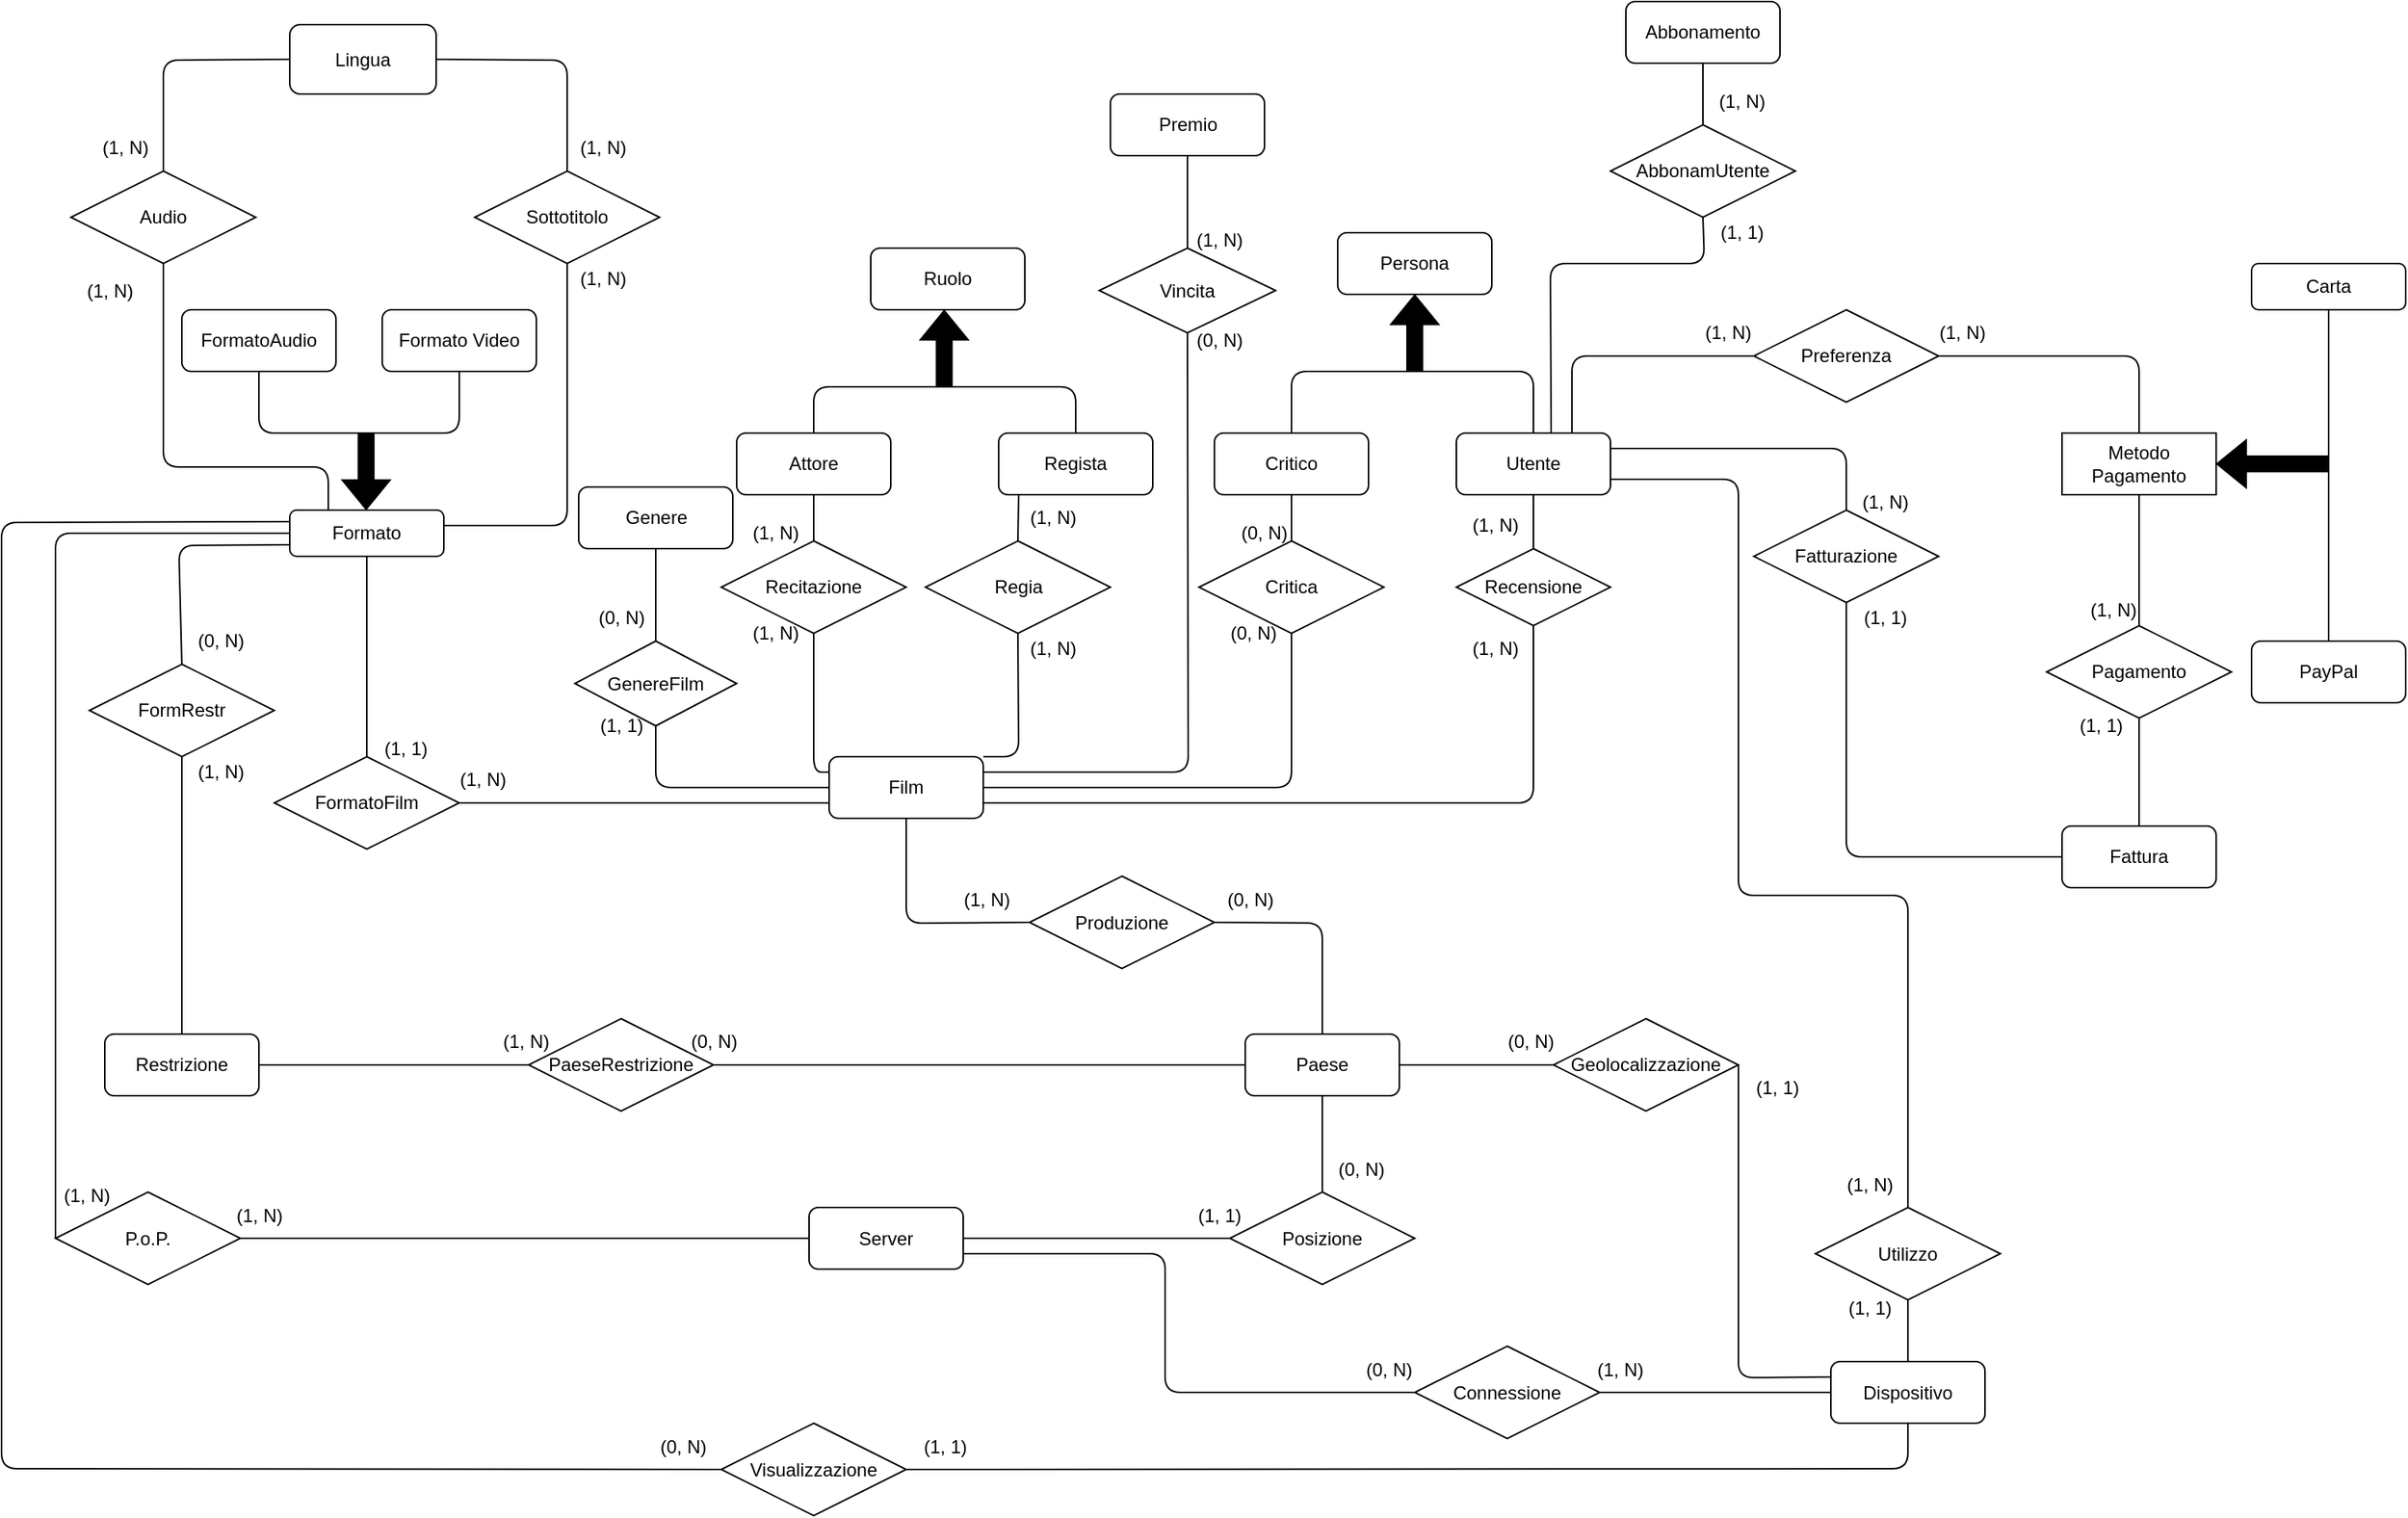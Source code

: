 <mxfile version="22.1.11" type="google">
  <diagram id="R2lEEEUBdFMjLlhIrx00" name="Page-1">
    <mxGraphModel dx="2625" dy="1423" grid="1" gridSize="10" guides="1" tooltips="1" connect="1" arrows="1" fold="1" page="1" pageScale="1" pageWidth="1654" pageHeight="1169" math="0" shadow="0" extFonts="Permanent Marker^https://fonts.googleapis.com/css?family=Permanent+Marker">
      <root>
        <mxCell id="0" />
        <mxCell id="1" parent="0" />
        <mxCell id="l1qlM_hG5PVcN0XE2cs9-1" value="Film" style="whiteSpace=wrap;html=1;align=center;rounded=1;" parent="1" vertex="1">
          <mxGeometry x="567" y="608" width="100" height="40" as="geometry" />
        </mxCell>
        <mxCell id="lc_thMG3hRJmn10JfuWX-1" value="Genere" style="whiteSpace=wrap;html=1;align=center;rounded=1;" parent="1" vertex="1">
          <mxGeometry x="404.5" y="433" width="100" height="40" as="geometry" />
        </mxCell>
        <mxCell id="l1qlM_hG5PVcN0XE2cs9-2" value="Ruolo" style="whiteSpace=wrap;html=1;align=center;rounded=1;" parent="1" vertex="1">
          <mxGeometry x="594" y="278" width="100" height="40" as="geometry" />
        </mxCell>
        <mxCell id="PAqqVsTEMDmfQBmjxhDG-17" style="edgeStyle=orthogonalEdgeStyle;rounded=1;orthogonalLoop=1;jettySize=auto;html=1;exitX=1;exitY=0.75;exitDx=0;exitDy=0;entryX=0.5;entryY=0;entryDx=0;entryDy=0;endArrow=none;endFill=0;" parent="1" source="lc_thMG3hRJmn10JfuWX-2" target="a_6csDNS0PU0sw6D-ZlP-71" edge="1">
          <mxGeometry relative="1" as="geometry">
            <Array as="points">
              <mxPoint x="1157" y="428" />
              <mxPoint x="1157" y="698" />
              <mxPoint x="1267" y="698" />
            </Array>
          </mxGeometry>
        </mxCell>
        <mxCell id="lc_thMG3hRJmn10JfuWX-2" value="Utente" style="whiteSpace=wrap;html=1;align=center;rounded=1;direction=east;" parent="1" vertex="1">
          <mxGeometry x="974" y="398" width="100" height="40" as="geometry" />
        </mxCell>
        <mxCell id="l1qlM_hG5PVcN0XE2cs9-3" value="Paese" style="whiteSpace=wrap;html=1;align=center;rounded=1;" parent="1" vertex="1">
          <mxGeometry x="837" y="788" width="100" height="40" as="geometry" />
        </mxCell>
        <mxCell id="l1qlM_hG5PVcN0XE2cs9-4" value="Lingua" style="whiteSpace=wrap;html=1;align=center;rounded=1;" parent="1" vertex="1">
          <mxGeometry x="217" y="133" width="95" height="45" as="geometry" />
        </mxCell>
        <mxCell id="lc_thMG3hRJmn10JfuWX-3" value="Server" style="whiteSpace=wrap;html=1;align=center;rounded=1;" parent="1" vertex="1">
          <mxGeometry x="554" y="900.5" width="100" height="40" as="geometry" />
        </mxCell>
        <mxCell id="lc_thMG3hRJmn10JfuWX-6" value="Restrizione" style="whiteSpace=wrap;html=1;align=center;rounded=1;" parent="1" vertex="1">
          <mxGeometry x="97" y="788" width="100" height="40" as="geometry" />
        </mxCell>
        <mxCell id="l1qlM_hG5PVcN0XE2cs9-5" value="Dispositivo&lt;br&gt;" style="whiteSpace=wrap;html=1;align=center;rounded=1;" parent="1" vertex="1">
          <mxGeometry x="1217" y="1000.5" width="100" height="40" as="geometry" />
        </mxCell>
        <mxCell id="lc_thMG3hRJmn10JfuWX-5" value="Formato" style="whiteSpace=wrap;html=1;align=center;rounded=1;" parent="1" vertex="1">
          <mxGeometry x="217" y="448" width="100" height="30" as="geometry" />
        </mxCell>
        <mxCell id="lc_thMG3hRJmn10JfuWX-9" value="Metodo Pagamento&lt;br&gt;" style="whiteSpace=wrap;html=1;align=center;direction=east;" parent="1" vertex="1">
          <mxGeometry x="1367" y="398" width="100" height="40" as="geometry" />
        </mxCell>
        <mxCell id="l1qlM_hG5PVcN0XE2cs9-7" value="PayPal" style="whiteSpace=wrap;html=1;align=center;direction=east;rounded=1;" parent="1" vertex="1">
          <mxGeometry x="1490" y="533" width="100" height="40" as="geometry" />
        </mxCell>
        <mxCell id="lc_thMG3hRJmn10JfuWX-10" value="Carta" style="whiteSpace=wrap;html=1;align=center;direction=east;rounded=1;" parent="1" vertex="1">
          <mxGeometry x="1490" y="288" width="100" height="30" as="geometry" />
        </mxCell>
        <mxCell id="l1qlM_hG5PVcN0XE2cs9-8" value="Attore" style="whiteSpace=wrap;html=1;align=center;rounded=1;" parent="1" vertex="1">
          <mxGeometry x="507" y="398" width="100" height="40" as="geometry" />
        </mxCell>
        <mxCell id="l1qlM_hG5PVcN0XE2cs9-9" value="Regista" style="whiteSpace=wrap;html=1;align=center;rounded=1;" parent="1" vertex="1">
          <mxGeometry x="677" y="398" width="100" height="40" as="geometry" />
        </mxCell>
        <mxCell id="l1qlM_hG5PVcN0XE2cs9-10" value="" style="endArrow=none;html=1;rounded=1;entryX=0.5;entryY=0;entryDx=0;entryDy=0;" parent="1" target="l1qlM_hG5PVcN0XE2cs9-9" edge="1">
          <mxGeometry width="50" height="50" relative="1" as="geometry">
            <mxPoint x="557" y="398" as="sourcePoint" />
            <mxPoint x="727" y="398" as="targetPoint" />
            <Array as="points">
              <mxPoint x="557" y="368" />
              <mxPoint x="637" y="368" />
              <mxPoint x="727" y="368" />
            </Array>
          </mxGeometry>
        </mxCell>
        <mxCell id="l1qlM_hG5PVcN0XE2cs9-11" value="" style="shape=flexArrow;endArrow=classic;html=1;rounded=0;fillColor=#000000;" parent="1" edge="1">
          <mxGeometry width="50" height="50" relative="1" as="geometry">
            <mxPoint x="641.69" y="368" as="sourcePoint" />
            <mxPoint x="641.69" y="318" as="targetPoint" />
          </mxGeometry>
        </mxCell>
        <mxCell id="lc_thMG3hRJmn10JfuWX-23" value="" style="shape=flexArrow;endArrow=classic;html=1;rounded=0;fillColor=#000000;entryX=1;entryY=0.5;entryDx=0;entryDy=0;" parent="1" target="lc_thMG3hRJmn10JfuWX-9" edge="1">
          <mxGeometry width="50" height="50" relative="1" as="geometry">
            <mxPoint x="1540" y="418" as="sourcePoint" />
            <mxPoint x="1540" y="373" as="targetPoint" />
            <Array as="points" />
          </mxGeometry>
        </mxCell>
        <mxCell id="lc_thMG3hRJmn10JfuWX-24" value="FormatoAudio" style="whiteSpace=wrap;html=1;align=center;rounded=1;" parent="1" vertex="1">
          <mxGeometry x="147" y="318" width="100" height="40" as="geometry" />
        </mxCell>
        <mxCell id="l1qlM_hG5PVcN0XE2cs9-14" value="Formato Video" style="whiteSpace=wrap;html=1;align=center;rounded=1;" parent="1" vertex="1">
          <mxGeometry x="277" y="318" width="100" height="40" as="geometry" />
        </mxCell>
        <mxCell id="lc_thMG3hRJmn10JfuWX-29" value="" style="shape=flexArrow;endArrow=classic;html=1;rounded=0;fillColor=#000000;" parent="1" edge="1">
          <mxGeometry width="50" height="50" relative="1" as="geometry">
            <mxPoint x="266.58" y="398" as="sourcePoint" />
            <mxPoint x="266.58" y="448" as="targetPoint" />
          </mxGeometry>
        </mxCell>
        <mxCell id="l1qlM_hG5PVcN0XE2cs9-16" value="" style="endArrow=none;html=1;rounded=1;exitX=0.5;exitY=1;exitDx=0;exitDy=0;" parent="1" edge="1">
          <mxGeometry width="50" height="50" relative="1" as="geometry">
            <mxPoint x="327" y="358" as="sourcePoint" />
            <mxPoint x="197" y="358" as="targetPoint" />
            <Array as="points">
              <mxPoint x="327" y="398" />
              <mxPoint x="257" y="398" />
              <mxPoint x="197" y="398" />
            </Array>
          </mxGeometry>
        </mxCell>
        <mxCell id="l1qlM_hG5PVcN0XE2cs9-19" value="" style="endArrow=none;html=1;rounded=1;exitX=0.5;exitY=0;exitDx=0;exitDy=0;entryX=0.5;entryY=0;entryDx=0;entryDy=0;" parent="1" source="l1qlM_hG5PVcN0XE2cs9-18" target="lc_thMG3hRJmn10JfuWX-2" edge="1">
          <mxGeometry width="50" height="50" relative="1" as="geometry">
            <mxPoint x="877" y="378" as="sourcePoint" />
            <mxPoint x="927" y="328" as="targetPoint" />
            <Array as="points">
              <mxPoint x="867" y="358" />
              <mxPoint x="957" y="358" />
              <mxPoint x="1024" y="358" />
            </Array>
          </mxGeometry>
        </mxCell>
        <mxCell id="l1qlM_hG5PVcN0XE2cs9-18" value="Critico" style="whiteSpace=wrap;html=1;align=center;rounded=1;direction=east;" parent="1" vertex="1">
          <mxGeometry x="817" y="398" width="100" height="40" as="geometry" />
        </mxCell>
        <mxCell id="l1qlM_hG5PVcN0XE2cs9-20" value="" style="shape=flexArrow;endArrow=classic;html=1;rounded=0;fillColor=#000000;" parent="1" edge="1">
          <mxGeometry width="50" height="50" relative="1" as="geometry">
            <mxPoint x="947" y="358" as="sourcePoint" />
            <mxPoint x="947" y="308" as="targetPoint" />
          </mxGeometry>
        </mxCell>
        <mxCell id="a_6csDNS0PU0sw6D-ZlP-1" value="Persona" style="whiteSpace=wrap;html=1;align=center;rounded=1;direction=east;" parent="1" vertex="1">
          <mxGeometry x="897" y="268" width="100" height="40" as="geometry" />
        </mxCell>
        <mxCell id="l1qlM_hG5PVcN0XE2cs9-21" value="Recitazione" style="shape=rhombus;perimeter=rhombusPerimeter;whiteSpace=wrap;html=1;align=center;" parent="1" vertex="1">
          <mxGeometry x="497" y="468" width="120" height="60" as="geometry" />
        </mxCell>
        <mxCell id="a_6csDNS0PU0sw6D-ZlP-5" value="Preferenza" style="shape=rhombus;perimeter=rhombusPerimeter;whiteSpace=wrap;html=1;align=center;" parent="1" vertex="1">
          <mxGeometry x="1167" y="318" width="120" height="60" as="geometry" />
        </mxCell>
        <mxCell id="a_6csDNS0PU0sw6D-ZlP-10" value="" style="endArrow=none;html=1;rounded=0;exitX=0.5;exitY=0;exitDx=0;exitDy=0;entryX=0.5;entryY=1;entryDx=0;entryDy=0;" parent="1" source="l1qlM_hG5PVcN0XE2cs9-7" target="lc_thMG3hRJmn10JfuWX-10" edge="1">
          <mxGeometry width="50" height="50" relative="1" as="geometry">
            <mxPoint x="1310" y="263" as="sourcePoint" />
            <mxPoint x="1600" y="303" as="targetPoint" />
            <Array as="points" />
          </mxGeometry>
        </mxCell>
        <mxCell id="a_6csDNS0PU0sw6D-ZlP-17" value="Pagamento&lt;br&gt;" style="shape=rhombus;perimeter=rhombusPerimeter;whiteSpace=wrap;html=1;align=center;" parent="1" vertex="1">
          <mxGeometry x="1357" y="523" width="120" height="60" as="geometry" />
        </mxCell>
        <mxCell id="a_6csDNS0PU0sw6D-ZlP-16" value="Fatturazione" style="shape=rhombus;perimeter=rhombusPerimeter;whiteSpace=wrap;html=1;align=center;" parent="1" vertex="1">
          <mxGeometry x="1167" y="448" width="120" height="60" as="geometry" />
        </mxCell>
        <mxCell id="l1qlM_hG5PVcN0XE2cs9-30" value="(1, N)" style="text;html=1;align=center;verticalAlign=middle;resizable=0;points=[];autosize=1;strokeColor=none;fillColor=none;" parent="1" vertex="1">
          <mxGeometry x="687" y="523" width="50" height="30" as="geometry" />
        </mxCell>
        <mxCell id="l1qlM_hG5PVcN0XE2cs9-31" value="Regia" style="shape=rhombus;perimeter=rhombusPerimeter;whiteSpace=wrap;html=1;align=center;" parent="1" vertex="1">
          <mxGeometry x="629.5" y="468" width="120" height="60" as="geometry" />
        </mxCell>
        <mxCell id="l1qlM_hG5PVcN0XE2cs9-32" value="" style="endArrow=none;html=1;rounded=1;entryX=0.126;entryY=1.014;entryDx=0;entryDy=0;exitX=0.5;exitY=0;exitDx=0;exitDy=0;entryPerimeter=0;" parent="1" source="l1qlM_hG5PVcN0XE2cs9-31" target="l1qlM_hG5PVcN0XE2cs9-9" edge="1">
          <mxGeometry relative="1" as="geometry">
            <mxPoint x="597" y="482.58" as="sourcePoint" />
            <mxPoint x="757" y="482.58" as="targetPoint" />
            <Array as="points">
              <mxPoint x="690" y="438" />
            </Array>
          </mxGeometry>
        </mxCell>
        <mxCell id="l1qlM_hG5PVcN0XE2cs9-33" value="" style="endArrow=none;html=1;rounded=1;exitX=1;exitY=0;exitDx=0;exitDy=0;entryX=0.5;entryY=1;entryDx=0;entryDy=0;" parent="1" source="l1qlM_hG5PVcN0XE2cs9-1" target="l1qlM_hG5PVcN0XE2cs9-31" edge="1">
          <mxGeometry relative="1" as="geometry">
            <mxPoint x="727" y="638" as="sourcePoint" />
            <mxPoint x="887" y="638" as="targetPoint" />
            <Array as="points">
              <mxPoint x="690" y="608" />
            </Array>
          </mxGeometry>
        </mxCell>
        <mxCell id="l1qlM_hG5PVcN0XE2cs9-35" value="(1, N)" style="text;html=1;align=center;verticalAlign=middle;resizable=0;points=[];autosize=1;strokeColor=none;fillColor=none;" parent="1" vertex="1">
          <mxGeometry x="507" y="513" width="50" height="30" as="geometry" />
        </mxCell>
        <mxCell id="l1qlM_hG5PVcN0XE2cs9-34" value="(1, N)" style="text;html=1;align=center;verticalAlign=middle;resizable=0;points=[];autosize=1;strokeColor=none;fillColor=none;" parent="1" vertex="1">
          <mxGeometry x="687" y="438" width="50" height="30" as="geometry" />
        </mxCell>
        <mxCell id="PAqqVsTEMDmfQBmjxhDG-11" style="edgeStyle=orthogonalEdgeStyle;rounded=1;orthogonalLoop=1;jettySize=auto;html=1;exitX=0.5;exitY=1;exitDx=0;exitDy=0;entryX=0;entryY=0.5;entryDx=0;entryDy=0;endArrow=none;endFill=0;" parent="1" source="a_6csDNS0PU0sw6D-ZlP-41" target="l1qlM_hG5PVcN0XE2cs9-1" edge="1">
          <mxGeometry relative="1" as="geometry" />
        </mxCell>
        <mxCell id="a_6csDNS0PU0sw6D-ZlP-41" value="GenereFilm" style="shape=rhombus;perimeter=rhombusPerimeter;whiteSpace=wrap;html=1;align=center;" parent="1" vertex="1">
          <mxGeometry x="402" y="533" width="105" height="55" as="geometry" />
        </mxCell>
        <mxCell id="a_6csDNS0PU0sw6D-ZlP-44" value="(1, 1)" style="text;html=1;align=center;verticalAlign=middle;resizable=0;points=[];autosize=1;strokeColor=none;fillColor=none;" parent="1" vertex="1">
          <mxGeometry x="407" y="573" width="50" height="30" as="geometry" />
        </mxCell>
        <mxCell id="a_6csDNS0PU0sw6D-ZlP-48" value="FormatoFilm" style="shape=rhombus;perimeter=rhombusPerimeter;whiteSpace=wrap;html=1;align=center;" parent="1" vertex="1">
          <mxGeometry x="207" y="608" width="120" height="60" as="geometry" />
        </mxCell>
        <mxCell id="a_6csDNS0PU0sw6D-ZlP-50" value="" style="endArrow=none;html=1;rounded=0;entryX=0;entryY=0.75;entryDx=0;entryDy=0;exitX=1;exitY=0.5;exitDx=0;exitDy=0;" parent="1" source="a_6csDNS0PU0sw6D-ZlP-48" target="l1qlM_hG5PVcN0XE2cs9-1" edge="1">
          <mxGeometry relative="1" as="geometry">
            <mxPoint x="377" y="688" as="sourcePoint" />
            <mxPoint x="537" y="688" as="targetPoint" />
          </mxGeometry>
        </mxCell>
        <mxCell id="a_6csDNS0PU0sw6D-ZlP-51" value="(1, 1)" style="text;html=1;align=center;verticalAlign=middle;resizable=0;points=[];autosize=1;strokeColor=none;fillColor=none;" parent="1" vertex="1">
          <mxGeometry x="267" y="588" width="50" height="30" as="geometry" />
        </mxCell>
        <mxCell id="a_6csDNS0PU0sw6D-ZlP-52" value="(1, N)" style="text;html=1;align=center;verticalAlign=middle;resizable=0;points=[];autosize=1;strokeColor=none;fillColor=none;" parent="1" vertex="1">
          <mxGeometry x="317" y="608" width="50" height="30" as="geometry" />
        </mxCell>
        <mxCell id="a_6csDNS0PU0sw6D-ZlP-54" value="" style="endArrow=none;html=1;rounded=0;exitX=0.5;exitY=0;exitDx=0;exitDy=0;entryX=0.5;entryY=1;entryDx=0;entryDy=0;" parent="1" source="a_6csDNS0PU0sw6D-ZlP-41" target="lc_thMG3hRJmn10JfuWX-1" edge="1">
          <mxGeometry relative="1" as="geometry">
            <mxPoint x="407" y="925.5" as="sourcePoint" />
            <mxPoint x="567" y="925.5" as="targetPoint" />
            <Array as="points" />
          </mxGeometry>
        </mxCell>
        <mxCell id="a_6csDNS0PU0sw6D-ZlP-56" value="Audio" style="shape=rhombus;perimeter=rhombusPerimeter;whiteSpace=wrap;html=1;align=center;" parent="1" vertex="1">
          <mxGeometry x="75" y="228" width="120" height="60" as="geometry" />
        </mxCell>
        <mxCell id="a_6csDNS0PU0sw6D-ZlP-58" value="Sottotitolo" style="shape=rhombus;perimeter=rhombusPerimeter;whiteSpace=wrap;html=1;align=center;" parent="1" vertex="1">
          <mxGeometry x="337" y="228" width="120" height="60" as="geometry" />
        </mxCell>
        <mxCell id="l1qlM_hG5PVcN0XE2cs9-43" value="Geolocalizzazione" style="shape=rhombus;perimeter=rhombusPerimeter;whiteSpace=wrap;html=1;align=center;" parent="1" vertex="1">
          <mxGeometry x="1037" y="778" width="120" height="60" as="geometry" />
        </mxCell>
        <mxCell id="a_6csDNS0PU0sw6D-ZlP-68" value="" style="endArrow=none;html=1;rounded=0;exitX=1;exitY=0.5;exitDx=0;exitDy=0;entryX=0;entryY=0.5;entryDx=0;entryDy=0;" parent="1" source="lc_thMG3hRJmn10JfuWX-3" target="a_6csDNS0PU0sw6D-ZlP-69" edge="1">
          <mxGeometry relative="1" as="geometry">
            <mxPoint x="277" y="1050.5" as="sourcePoint" />
            <mxPoint x="427" y="1020.5" as="targetPoint" />
          </mxGeometry>
        </mxCell>
        <mxCell id="a_6csDNS0PU0sw6D-ZlP-69" value="Posizione" style="shape=rhombus;perimeter=rhombusPerimeter;whiteSpace=wrap;html=1;align=center;" parent="1" vertex="1">
          <mxGeometry x="827" y="890.5" width="120" height="60" as="geometry" />
        </mxCell>
        <mxCell id="PAqqVsTEMDmfQBmjxhDG-18" style="edgeStyle=orthogonalEdgeStyle;rounded=0;orthogonalLoop=1;jettySize=auto;html=1;exitX=0.5;exitY=1;exitDx=0;exitDy=0;entryX=0.5;entryY=0;entryDx=0;entryDy=0;endArrow=none;endFill=0;" parent="1" source="a_6csDNS0PU0sw6D-ZlP-71" target="l1qlM_hG5PVcN0XE2cs9-5" edge="1">
          <mxGeometry relative="1" as="geometry" />
        </mxCell>
        <mxCell id="a_6csDNS0PU0sw6D-ZlP-71" value="Utilizzo" style="shape=rhombus;perimeter=rhombusPerimeter;whiteSpace=wrap;html=1;align=center;" parent="1" vertex="1">
          <mxGeometry x="1207" y="900.5" width="120" height="60" as="geometry" />
        </mxCell>
        <mxCell id="a_6csDNS0PU0sw6D-ZlP-78" value="PaeseRestrizione" style="shape=rhombus;perimeter=rhombusPerimeter;whiteSpace=wrap;html=1;align=center;" parent="1" vertex="1">
          <mxGeometry x="372" y="778" width="120" height="60" as="geometry" />
        </mxCell>
        <mxCell id="a_6csDNS0PU0sw6D-ZlP-80" value="" style="endArrow=none;html=1;rounded=0;entryX=0;entryY=0.5;entryDx=0;entryDy=0;exitX=1;exitY=0.5;exitDx=0;exitDy=0;" parent="1" source="lc_thMG3hRJmn10JfuWX-6" target="a_6csDNS0PU0sw6D-ZlP-78" edge="1">
          <mxGeometry relative="1" as="geometry">
            <mxPoint x="147" y="1130.5" as="sourcePoint" />
            <mxPoint x="307" y="1130.5" as="targetPoint" />
          </mxGeometry>
        </mxCell>
        <mxCell id="a_6csDNS0PU0sw6D-ZlP-81" value="FormRestr" style="shape=rhombus;perimeter=rhombusPerimeter;whiteSpace=wrap;html=1;align=center;" parent="1" vertex="1">
          <mxGeometry x="87" y="548" width="120" height="60" as="geometry" />
        </mxCell>
        <mxCell id="PAqqVsTEMDmfQBmjxhDG-2" style="edgeStyle=orthogonalEdgeStyle;rounded=1;orthogonalLoop=1;jettySize=auto;html=1;exitX=0.5;exitY=1;exitDx=0;exitDy=0;entryX=1;entryY=0.5;entryDx=0;entryDy=0;endArrow=none;endFill=0;" parent="1" source="l1qlM_hG5PVcN0XE2cs9-52" target="l1qlM_hG5PVcN0XE2cs9-1" edge="1">
          <mxGeometry relative="1" as="geometry" />
        </mxCell>
        <mxCell id="l1qlM_hG5PVcN0XE2cs9-52" value="Critica" style="shape=rhombus;perimeter=rhombusPerimeter;whiteSpace=wrap;html=1;align=center;direction=east;" parent="1" vertex="1">
          <mxGeometry x="807" y="468" width="120" height="60" as="geometry" />
        </mxCell>
        <mxCell id="l1qlM_hG5PVcN0XE2cs9-55" value="(0, N)" style="text;html=1;align=center;verticalAlign=middle;resizable=0;points=[];autosize=1;strokeColor=none;fillColor=none;" parent="1" vertex="1">
          <mxGeometry x="817" y="513" width="50" height="30" as="geometry" />
        </mxCell>
        <mxCell id="a_6csDNS0PU0sw6D-ZlP-82" value="" style="endArrow=none;html=1;rounded=0;exitX=0.5;exitY=0;exitDx=0;exitDy=0;entryX=0.5;entryY=1;entryDx=0;entryDy=0;" parent="1" source="lc_thMG3hRJmn10JfuWX-6" target="a_6csDNS0PU0sw6D-ZlP-81" edge="1">
          <mxGeometry relative="1" as="geometry">
            <mxPoint x="187" y="558" as="sourcePoint" />
            <mxPoint x="347" y="558" as="targetPoint" />
          </mxGeometry>
        </mxCell>
        <mxCell id="a_6csDNS0PU0sw6D-ZlP-86" value="" style="endArrow=none;html=1;rounded=1;exitX=0.5;exitY=0;exitDx=0;exitDy=0;entryX=0;entryY=0.75;entryDx=0;entryDy=0;" parent="1" source="a_6csDNS0PU0sw6D-ZlP-81" target="lc_thMG3hRJmn10JfuWX-5" edge="1">
          <mxGeometry relative="1" as="geometry">
            <mxPoint x="177" y="788" as="sourcePoint" />
            <mxPoint x="337" y="788" as="targetPoint" />
            <Array as="points">
              <mxPoint x="145" y="471" />
            </Array>
          </mxGeometry>
        </mxCell>
        <mxCell id="PAqqVsTEMDmfQBmjxhDG-1" value="" style="endArrow=none;html=1;rounded=0;entryX=0.5;entryY=0;entryDx=0;entryDy=0;exitX=0.5;exitY=1;exitDx=0;exitDy=0;" parent="1" source="l1qlM_hG5PVcN0XE2cs9-18" target="l1qlM_hG5PVcN0XE2cs9-52" edge="1">
          <mxGeometry width="50" height="50" relative="1" as="geometry">
            <mxPoint x="817" y="488" as="sourcePoint" />
            <mxPoint x="867" y="438" as="targetPoint" />
          </mxGeometry>
        </mxCell>
        <mxCell id="PAqqVsTEMDmfQBmjxhDG-3" value="" style="endArrow=none;html=1;rounded=1;entryX=0.75;entryY=0;entryDx=0;entryDy=0;exitX=0;exitY=0.5;exitDx=0;exitDy=0;" parent="1" source="a_6csDNS0PU0sw6D-ZlP-5" target="lc_thMG3hRJmn10JfuWX-2" edge="1">
          <mxGeometry width="50" height="50" relative="1" as="geometry">
            <mxPoint x="1037" y="498" as="sourcePoint" />
            <mxPoint x="1087" y="448" as="targetPoint" />
            <Array as="points">
              <mxPoint x="1049" y="348" />
            </Array>
          </mxGeometry>
        </mxCell>
        <mxCell id="PAqqVsTEMDmfQBmjxhDG-4" value="" style="endArrow=none;html=1;rounded=1;entryX=1;entryY=0.5;entryDx=0;entryDy=0;exitX=0.5;exitY=0;exitDx=0;exitDy=0;" parent="1" source="lc_thMG3hRJmn10JfuWX-9" target="a_6csDNS0PU0sw6D-ZlP-5" edge="1">
          <mxGeometry width="50" height="50" relative="1" as="geometry">
            <mxPoint x="1037" y="498" as="sourcePoint" />
            <mxPoint x="1087" y="448" as="targetPoint" />
            <Array as="points">
              <mxPoint x="1417" y="348" />
            </Array>
          </mxGeometry>
        </mxCell>
        <mxCell id="PAqqVsTEMDmfQBmjxhDG-6" value="Recensione" style="shape=rhombus;perimeter=rhombusPerimeter;whiteSpace=wrap;html=1;align=center;" parent="1" vertex="1">
          <mxGeometry x="974" y="473" width="100" height="50" as="geometry" />
        </mxCell>
        <mxCell id="76W873bkZ4WT25iF2PZ7-3" value="" style="endArrow=none;html=1;rounded=0;entryX=0.5;entryY=1;entryDx=0;entryDy=0;exitX=0.5;exitY=0;exitDx=0;exitDy=0;" parent="1" source="a_6csDNS0PU0sw6D-ZlP-17" target="lc_thMG3hRJmn10JfuWX-9" edge="1">
          <mxGeometry width="50" height="50" relative="1" as="geometry">
            <mxPoint x="1147" y="598" as="sourcePoint" />
            <mxPoint x="1197" y="548" as="targetPoint" />
          </mxGeometry>
        </mxCell>
        <mxCell id="76W873bkZ4WT25iF2PZ7-4" value="Fattura&lt;br&gt;" style="whiteSpace=wrap;html=1;align=center;rounded=1;" parent="1" vertex="1">
          <mxGeometry x="1367" y="653" width="100" height="40" as="geometry" />
        </mxCell>
        <mxCell id="76W873bkZ4WT25iF2PZ7-2" value="" style="endArrow=none;html=1;rounded=0;entryX=0.5;entryY=0;entryDx=0;entryDy=0;exitX=0.5;exitY=1;exitDx=0;exitDy=0;" parent="1" source="a_6csDNS0PU0sw6D-ZlP-17" target="76W873bkZ4WT25iF2PZ7-4" edge="1">
          <mxGeometry relative="1" as="geometry">
            <mxPoint x="1087" y="568" as="sourcePoint" />
            <mxPoint x="1247" y="568" as="targetPoint" />
          </mxGeometry>
        </mxCell>
        <mxCell id="PAqqVsTEMDmfQBmjxhDG-7" value="" style="endArrow=none;html=1;rounded=1;entryX=0.5;entryY=1;entryDx=0;entryDy=0;exitX=1;exitY=0.75;exitDx=0;exitDy=0;" parent="1" source="l1qlM_hG5PVcN0XE2cs9-1" target="PAqqVsTEMDmfQBmjxhDG-6" edge="1">
          <mxGeometry width="50" height="50" relative="1" as="geometry">
            <mxPoint x="707" y="678" as="sourcePoint" />
            <mxPoint x="1007" y="558" as="targetPoint" />
            <Array as="points">
              <mxPoint x="1024" y="638" />
            </Array>
          </mxGeometry>
        </mxCell>
        <mxCell id="l1qlM_hG5PVcN0XE2cs9-26" value="(1, N)" style="text;html=1;align=center;verticalAlign=middle;resizable=0;points=[];autosize=1;strokeColor=none;fillColor=none;" parent="1" vertex="1">
          <mxGeometry x="507" y="448" width="50" height="30" as="geometry" />
        </mxCell>
        <mxCell id="PAqqVsTEMDmfQBmjxhDG-8" value="" style="endArrow=none;html=1;rounded=0;entryX=0.5;entryY=1;entryDx=0;entryDy=0;exitX=0.5;exitY=0;exitDx=0;exitDy=0;" parent="1" source="l1qlM_hG5PVcN0XE2cs9-21" target="l1qlM_hG5PVcN0XE2cs9-8" edge="1">
          <mxGeometry width="50" height="50" relative="1" as="geometry">
            <mxPoint x="497" y="538" as="sourcePoint" />
            <mxPoint x="547" y="488" as="targetPoint" />
          </mxGeometry>
        </mxCell>
        <mxCell id="PAqqVsTEMDmfQBmjxhDG-9" value="" style="endArrow=none;html=1;rounded=1;entryX=0.5;entryY=1;entryDx=0;entryDy=0;exitX=0;exitY=0.25;exitDx=0;exitDy=0;" parent="1" source="l1qlM_hG5PVcN0XE2cs9-1" target="l1qlM_hG5PVcN0XE2cs9-21" edge="1">
          <mxGeometry width="50" height="50" relative="1" as="geometry">
            <mxPoint x="557" y="628" as="sourcePoint" />
            <mxPoint x="557" y="533" as="targetPoint" />
            <Array as="points">
              <mxPoint x="557" y="618" />
            </Array>
          </mxGeometry>
        </mxCell>
        <mxCell id="76W873bkZ4WT25iF2PZ7-6" value="" style="endArrow=none;html=1;rounded=1;entryX=1;entryY=0.25;entryDx=0;entryDy=0;exitX=0.5;exitY=0;exitDx=0;exitDy=0;" parent="1" source="a_6csDNS0PU0sw6D-ZlP-16" target="lc_thMG3hRJmn10JfuWX-2" edge="1">
          <mxGeometry width="50" height="50" relative="1" as="geometry">
            <mxPoint x="1047" y="578" as="sourcePoint" />
            <mxPoint x="1097" y="528" as="targetPoint" />
            <Array as="points">
              <mxPoint x="1227" y="408" />
            </Array>
          </mxGeometry>
        </mxCell>
        <mxCell id="76W873bkZ4WT25iF2PZ7-7" value="" style="endArrow=none;html=1;rounded=1;entryX=0.5;entryY=1;entryDx=0;entryDy=0;exitX=0;exitY=0.5;exitDx=0;exitDy=0;" parent="1" source="76W873bkZ4WT25iF2PZ7-4" target="a_6csDNS0PU0sw6D-ZlP-16" edge="1">
          <mxGeometry width="50" height="50" relative="1" as="geometry">
            <mxPoint x="1087" y="628" as="sourcePoint" />
            <mxPoint x="1137" y="578" as="targetPoint" />
            <Array as="points">
              <mxPoint x="1227" y="673" />
            </Array>
          </mxGeometry>
        </mxCell>
        <mxCell id="PAqqVsTEMDmfQBmjxhDG-10" value="(0, N)" style="text;html=1;align=center;verticalAlign=middle;resizable=0;points=[];autosize=1;strokeColor=none;fillColor=none;" parent="1" vertex="1">
          <mxGeometry x="824" y="448" width="50" height="30" as="geometry" />
        </mxCell>
        <mxCell id="76W873bkZ4WT25iF2PZ7-8" value="(1, N)" style="text;html=1;align=center;verticalAlign=middle;resizable=0;points=[];autosize=1;strokeColor=none;fillColor=none;" parent="1" vertex="1">
          <mxGeometry x="1125" y="318" width="50" height="30" as="geometry" />
        </mxCell>
        <mxCell id="76W873bkZ4WT25iF2PZ7-9" value="(1, N)" style="text;html=1;align=center;verticalAlign=middle;resizable=0;points=[];autosize=1;strokeColor=none;fillColor=none;" parent="1" vertex="1">
          <mxGeometry x="1277" y="318" width="50" height="30" as="geometry" />
        </mxCell>
        <mxCell id="76W873bkZ4WT25iF2PZ7-10" value="(1, N)" style="text;html=1;align=center;verticalAlign=middle;resizable=0;points=[];autosize=1;strokeColor=none;fillColor=none;" parent="1" vertex="1">
          <mxGeometry x="1375" y="498" width="50" height="30" as="geometry" />
        </mxCell>
        <mxCell id="76W873bkZ4WT25iF2PZ7-11" value="(1, 1)" style="text;html=1;align=center;verticalAlign=middle;resizable=0;points=[];autosize=1;strokeColor=none;fillColor=none;" parent="1" vertex="1">
          <mxGeometry x="1367" y="573" width="50" height="30" as="geometry" />
        </mxCell>
        <mxCell id="PAqqVsTEMDmfQBmjxhDG-12" value="(0, N)" style="text;html=1;align=center;verticalAlign=middle;resizable=0;points=[];autosize=1;strokeColor=none;fillColor=none;" parent="1" vertex="1">
          <mxGeometry x="407" y="503" width="50" height="30" as="geometry" />
        </mxCell>
        <mxCell id="76W873bkZ4WT25iF2PZ7-12" value="(1, N)" style="text;html=1;align=center;verticalAlign=middle;resizable=0;points=[];autosize=1;strokeColor=none;fillColor=none;" parent="1" vertex="1">
          <mxGeometry x="1134" y="168" width="50" height="30" as="geometry" />
        </mxCell>
        <mxCell id="76W873bkZ4WT25iF2PZ7-13" value="(1, 1)" style="text;html=1;align=center;verticalAlign=middle;resizable=0;points=[];autosize=1;strokeColor=none;fillColor=none;" parent="1" vertex="1">
          <mxGeometry x="1134" y="253" width="50" height="30" as="geometry" />
        </mxCell>
        <mxCell id="76W873bkZ4WT25iF2PZ7-16" value="(1, N)" style="text;html=1;align=center;verticalAlign=middle;resizable=0;points=[];autosize=1;strokeColor=none;fillColor=none;" parent="1" vertex="1">
          <mxGeometry x="974" y="523" width="50" height="30" as="geometry" />
        </mxCell>
        <mxCell id="76W873bkZ4WT25iF2PZ7-18" value="" style="endArrow=none;html=1;rounded=0;entryX=0.5;entryY=1;entryDx=0;entryDy=0;exitX=0.5;exitY=0;exitDx=0;exitDy=0;" parent="1" source="PAqqVsTEMDmfQBmjxhDG-6" target="lc_thMG3hRJmn10JfuWX-2" edge="1">
          <mxGeometry width="50" height="50" relative="1" as="geometry">
            <mxPoint x="917" y="678" as="sourcePoint" />
            <mxPoint x="967" y="628" as="targetPoint" />
          </mxGeometry>
        </mxCell>
        <mxCell id="76W873bkZ4WT25iF2PZ7-19" value="(1, N)" style="text;html=1;align=center;verticalAlign=middle;resizable=0;points=[];autosize=1;strokeColor=none;fillColor=none;" parent="1" vertex="1">
          <mxGeometry x="974" y="443" width="50" height="30" as="geometry" />
        </mxCell>
        <mxCell id="PAqqVsTEMDmfQBmjxhDG-14" value="" style="endArrow=none;html=1;rounded=0;entryX=0;entryY=0.5;entryDx=0;entryDy=0;exitX=1;exitY=0.5;exitDx=0;exitDy=0;" parent="1" source="l1qlM_hG5PVcN0XE2cs9-3" target="l1qlM_hG5PVcN0XE2cs9-43" edge="1">
          <mxGeometry width="50" height="50" relative="1" as="geometry">
            <mxPoint x="1057" y="940.5" as="sourcePoint" />
            <mxPoint x="1107" y="890.5" as="targetPoint" />
          </mxGeometry>
        </mxCell>
        <mxCell id="76W873bkZ4WT25iF2PZ7-20" value="" style="endArrow=none;html=1;rounded=0;entryX=0.5;entryY=1;entryDx=0;entryDy=0;exitX=0.5;exitY=0;exitDx=0;exitDy=0;" parent="1" source="a_6csDNS0PU0sw6D-ZlP-48" target="lc_thMG3hRJmn10JfuWX-5" edge="1">
          <mxGeometry width="50" height="50" relative="1" as="geometry">
            <mxPoint x="242" y="608" as="sourcePoint" />
            <mxPoint x="292" y="558" as="targetPoint" />
          </mxGeometry>
        </mxCell>
        <mxCell id="PAqqVsTEMDmfQBmjxhDG-16" value="(0, N)" style="text;html=1;align=center;verticalAlign=middle;resizable=0;points=[];autosize=1;strokeColor=none;fillColor=none;" parent="1" vertex="1">
          <mxGeometry x="997" y="778" width="50" height="30" as="geometry" />
        </mxCell>
        <mxCell id="PAqqVsTEMDmfQBmjxhDG-19" value="(1, N)" style="text;html=1;align=center;verticalAlign=middle;resizable=0;points=[];autosize=1;strokeColor=none;fillColor=none;" parent="1" vertex="1">
          <mxGeometry x="1217" y="870.5" width="50" height="30" as="geometry" />
        </mxCell>
        <mxCell id="PAqqVsTEMDmfQBmjxhDG-20" value="(1, 1)" style="text;html=1;align=center;verticalAlign=middle;resizable=0;points=[];autosize=1;strokeColor=none;fillColor=none;" parent="1" vertex="1">
          <mxGeometry x="1217" y="950.5" width="50" height="30" as="geometry" />
        </mxCell>
        <mxCell id="76W873bkZ4WT25iF2PZ7-22" value="" style="endArrow=none;html=1;rounded=0;entryX=0;entryY=0.5;entryDx=0;entryDy=0;exitX=1;exitY=0.5;exitDx=0;exitDy=0;" parent="1" source="a_6csDNS0PU0sw6D-ZlP-78" target="l1qlM_hG5PVcN0XE2cs9-3" edge="1">
          <mxGeometry width="50" height="50" relative="1" as="geometry">
            <mxPoint x="507" y="820.5" as="sourcePoint" />
            <mxPoint x="857" y="760.5" as="targetPoint" />
          </mxGeometry>
        </mxCell>
        <mxCell id="PAqqVsTEMDmfQBmjxhDG-21" value="(1, 1)" style="text;html=1;align=center;verticalAlign=middle;resizable=0;points=[];autosize=1;strokeColor=none;fillColor=none;" parent="1" vertex="1">
          <mxGeometry x="1227" y="503" width="50" height="30" as="geometry" />
        </mxCell>
        <mxCell id="PAqqVsTEMDmfQBmjxhDG-22" value="(1, N)" style="text;html=1;align=center;verticalAlign=middle;resizable=0;points=[];autosize=1;strokeColor=none;fillColor=none;" parent="1" vertex="1">
          <mxGeometry x="1227" y="428" width="50" height="30" as="geometry" />
        </mxCell>
        <mxCell id="PAqqVsTEMDmfQBmjxhDG-15" value="(1, 1)" style="text;html=1;align=center;verticalAlign=middle;resizable=0;points=[];autosize=1;strokeColor=none;fillColor=none;" parent="1" vertex="1">
          <mxGeometry x="1157" y="808" width="50" height="30" as="geometry" />
        </mxCell>
        <mxCell id="76W873bkZ4WT25iF2PZ7-23" value="" style="endArrow=none;html=1;rounded=0;entryX=0.5;entryY=1;entryDx=0;entryDy=0;exitX=0.5;exitY=0;exitDx=0;exitDy=0;" parent="1" source="a_6csDNS0PU0sw6D-ZlP-69" target="l1qlM_hG5PVcN0XE2cs9-3" edge="1">
          <mxGeometry width="50" height="50" relative="1" as="geometry">
            <mxPoint x="827" y="1000.5" as="sourcePoint" />
            <mxPoint x="877" y="950.5" as="targetPoint" />
          </mxGeometry>
        </mxCell>
        <mxCell id="PAqqVsTEMDmfQBmjxhDG-27" value="(0, N)" style="text;html=1;align=center;verticalAlign=middle;resizable=0;points=[];autosize=1;strokeColor=none;fillColor=none;" parent="1" vertex="1">
          <mxGeometry x="467" y="778" width="50" height="30" as="geometry" />
        </mxCell>
        <mxCell id="PAqqVsTEMDmfQBmjxhDG-28" value="(1, N)" style="text;html=1;align=center;verticalAlign=middle;resizable=0;points=[];autosize=1;strokeColor=none;fillColor=none;" parent="1" vertex="1">
          <mxGeometry x="345" y="778" width="50" height="30" as="geometry" />
        </mxCell>
        <mxCell id="PAqqVsTEMDmfQBmjxhDG-30" value="Connessione" style="shape=rhombus;perimeter=rhombusPerimeter;whiteSpace=wrap;html=1;align=center;" parent="1" vertex="1">
          <mxGeometry x="947" y="990.5" width="120" height="60" as="geometry" />
        </mxCell>
        <mxCell id="PAqqVsTEMDmfQBmjxhDG-31" value="" style="endArrow=none;html=1;rounded=1;entryX=0;entryY=0.5;entryDx=0;entryDy=0;exitX=1;exitY=0.75;exitDx=0;exitDy=0;" parent="1" source="lc_thMG3hRJmn10JfuWX-3" target="PAqqVsTEMDmfQBmjxhDG-30" edge="1">
          <mxGeometry width="50" height="50" relative="1" as="geometry">
            <mxPoint x="852" y="1060.5" as="sourcePoint" />
            <mxPoint x="902" y="1010.5" as="targetPoint" />
            <Array as="points">
              <mxPoint x="785" y="930.5" />
              <mxPoint x="785" y="1020.5" />
            </Array>
          </mxGeometry>
        </mxCell>
        <mxCell id="PAqqVsTEMDmfQBmjxhDG-32" value="" style="endArrow=none;html=1;rounded=0;exitX=1;exitY=0.5;exitDx=0;exitDy=0;entryX=0;entryY=0.5;entryDx=0;entryDy=0;" parent="1" source="PAqqVsTEMDmfQBmjxhDG-30" target="l1qlM_hG5PVcN0XE2cs9-5" edge="1">
          <mxGeometry width="50" height="50" relative="1" as="geometry">
            <mxPoint x="1085" y="1010.5" as="sourcePoint" />
            <mxPoint x="1135" y="960.5" as="targetPoint" />
          </mxGeometry>
        </mxCell>
        <mxCell id="PAqqVsTEMDmfQBmjxhDG-33" value="(0, N)" style="text;html=1;align=center;verticalAlign=middle;resizable=0;points=[];autosize=1;strokeColor=none;fillColor=none;" parent="1" vertex="1">
          <mxGeometry x="905" y="990.5" width="50" height="30" as="geometry" />
        </mxCell>
        <mxCell id="PAqqVsTEMDmfQBmjxhDG-34" value="(1, N)" style="text;html=1;align=center;verticalAlign=middle;resizable=0;points=[];autosize=1;strokeColor=none;fillColor=none;" parent="1" vertex="1">
          <mxGeometry x="1055" y="990.5" width="50" height="30" as="geometry" />
        </mxCell>
        <mxCell id="3goZI-bj5xCnPwmELsUS-1" value="(0, N)" style="text;html=1;align=center;verticalAlign=middle;resizable=0;points=[];autosize=1;strokeColor=none;fillColor=none;" parent="1" vertex="1">
          <mxGeometry x="147" y="518" width="50" height="30" as="geometry" />
        </mxCell>
        <mxCell id="3goZI-bj5xCnPwmELsUS-2" value="(1, N)" style="text;html=1;align=center;verticalAlign=middle;resizable=0;points=[];autosize=1;strokeColor=none;fillColor=none;" parent="1" vertex="1">
          <mxGeometry x="147" y="603" width="50" height="30" as="geometry" />
        </mxCell>
        <mxCell id="3goZI-bj5xCnPwmELsUS-3" value="P.o.P." style="shape=rhombus;perimeter=rhombusPerimeter;whiteSpace=wrap;html=1;align=center;" parent="1" vertex="1">
          <mxGeometry x="65" y="890.5" width="120" height="60" as="geometry" />
        </mxCell>
        <mxCell id="PAqqVsTEMDmfQBmjxhDG-35" value="" style="endArrow=none;html=1;rounded=1;entryX=0;entryY=0.5;entryDx=0;entryDy=0;exitX=0;exitY=0.5;exitDx=0;exitDy=0;" parent="1" source="3goZI-bj5xCnPwmELsUS-3" target="lc_thMG3hRJmn10JfuWX-5" edge="1">
          <mxGeometry width="50" height="50" relative="1" as="geometry">
            <mxPoint x="65" y="458" as="sourcePoint" />
            <mxPoint x="115" y="448" as="targetPoint" />
            <Array as="points">
              <mxPoint x="65" y="463" />
            </Array>
          </mxGeometry>
        </mxCell>
        <mxCell id="3goZI-bj5xCnPwmELsUS-5" value="" style="endArrow=none;html=1;rounded=0;entryX=0;entryY=0.5;entryDx=0;entryDy=0;exitX=1;exitY=0.5;exitDx=0;exitDy=0;" parent="1" source="3goZI-bj5xCnPwmELsUS-3" target="lc_thMG3hRJmn10JfuWX-3" edge="1">
          <mxGeometry width="50" height="50" relative="1" as="geometry">
            <mxPoint x="485" y="780.5" as="sourcePoint" />
            <mxPoint x="535" y="730.5" as="targetPoint" />
          </mxGeometry>
        </mxCell>
        <mxCell id="PAqqVsTEMDmfQBmjxhDG-36" value="(1, N)" style="text;html=1;align=center;verticalAlign=middle;resizable=0;points=[];autosize=1;strokeColor=none;fillColor=none;" parent="1" vertex="1">
          <mxGeometry x="172" y="890.5" width="50" height="30" as="geometry" />
        </mxCell>
        <mxCell id="PAqqVsTEMDmfQBmjxhDG-37" value="(1, N)" style="text;html=1;align=center;verticalAlign=middle;resizable=0;points=[];autosize=1;strokeColor=none;fillColor=none;" parent="1" vertex="1">
          <mxGeometry x="60" y="878" width="50" height="30" as="geometry" />
        </mxCell>
        <mxCell id="PAqqVsTEMDmfQBmjxhDG-39" value="(1, 1)" style="text;html=1;align=center;verticalAlign=middle;resizable=0;points=[];autosize=1;strokeColor=none;fillColor=none;" parent="1" vertex="1">
          <mxGeometry x="795" y="890.5" width="50" height="30" as="geometry" />
        </mxCell>
        <mxCell id="PAqqVsTEMDmfQBmjxhDG-40" value="Premio" style="whiteSpace=wrap;html=1;align=center;rounded=1;" parent="1" vertex="1">
          <mxGeometry x="749.5" y="178" width="100" height="40" as="geometry" />
        </mxCell>
        <mxCell id="PAqqVsTEMDmfQBmjxhDG-41" value="Vincita" style="shape=rhombus;perimeter=rhombusPerimeter;whiteSpace=wrap;html=1;align=center;" parent="1" vertex="1">
          <mxGeometry x="742.25" y="278" width="114.5" height="55" as="geometry" />
        </mxCell>
        <mxCell id="PAqqVsTEMDmfQBmjxhDG-42" value="" style="endArrow=none;html=1;rounded=0;entryX=0.5;entryY=1;entryDx=0;entryDy=0;exitX=0.5;exitY=0;exitDx=0;exitDy=0;" parent="1" source="PAqqVsTEMDmfQBmjxhDG-41" target="PAqqVsTEMDmfQBmjxhDG-40" edge="1">
          <mxGeometry width="50" height="50" relative="1" as="geometry">
            <mxPoint x="805" y="258" as="sourcePoint" />
            <mxPoint x="855" y="208" as="targetPoint" />
          </mxGeometry>
        </mxCell>
        <mxCell id="PAqqVsTEMDmfQBmjxhDG-43" value="" style="endArrow=none;html=1;rounded=1;entryX=0.5;entryY=1;entryDx=0;entryDy=0;exitX=1;exitY=0.25;exitDx=0;exitDy=0;" parent="1" source="l1qlM_hG5PVcN0XE2cs9-1" target="PAqqVsTEMDmfQBmjxhDG-41" edge="1">
          <mxGeometry width="50" height="50" relative="1" as="geometry">
            <mxPoint x="805" y="508" as="sourcePoint" />
            <mxPoint x="855" y="458" as="targetPoint" />
            <Array as="points">
              <mxPoint x="800" y="618" />
            </Array>
          </mxGeometry>
        </mxCell>
        <mxCell id="PAqqVsTEMDmfQBmjxhDG-44" value="(1, N)" style="text;html=1;align=center;verticalAlign=middle;resizable=0;points=[];autosize=1;strokeColor=none;fillColor=none;" parent="1" vertex="1">
          <mxGeometry x="795" y="258" width="50" height="30" as="geometry" />
        </mxCell>
        <mxCell id="PAqqVsTEMDmfQBmjxhDG-45" value="(0, N)" style="text;html=1;align=center;verticalAlign=middle;resizable=0;points=[];autosize=1;strokeColor=none;fillColor=none;" parent="1" vertex="1">
          <mxGeometry x="795" y="323" width="50" height="30" as="geometry" />
        </mxCell>
        <mxCell id="ar00X5rX__aBlhbaafOq-2" value="Produzione" style="shape=rhombus;perimeter=rhombusPerimeter;whiteSpace=wrap;html=1;align=center;" vertex="1" parent="1">
          <mxGeometry x="697" y="685.5" width="120" height="60" as="geometry" />
        </mxCell>
        <mxCell id="ar00X5rX__aBlhbaafOq-3" value="" style="endArrow=none;html=1;rounded=1;exitX=0.5;exitY=1;exitDx=0;exitDy=0;entryX=0;entryY=0.5;entryDx=0;entryDy=0;" edge="1" parent="1" source="l1qlM_hG5PVcN0XE2cs9-1" target="ar00X5rX__aBlhbaafOq-2">
          <mxGeometry relative="1" as="geometry">
            <mxPoint x="635" y="828" as="sourcePoint" />
            <mxPoint x="795" y="828" as="targetPoint" />
            <Array as="points">
              <mxPoint x="617" y="716" />
            </Array>
          </mxGeometry>
        </mxCell>
        <mxCell id="ar00X5rX__aBlhbaafOq-5" value="" style="endArrow=none;html=1;rounded=1;entryX=0.5;entryY=0;entryDx=0;entryDy=0;exitX=1;exitY=0.5;exitDx=0;exitDy=0;" edge="1" parent="1" source="ar00X5rX__aBlhbaafOq-2" target="l1qlM_hG5PVcN0XE2cs9-3">
          <mxGeometry relative="1" as="geometry">
            <mxPoint x="635" y="828" as="sourcePoint" />
            <mxPoint x="795" y="828" as="targetPoint" />
            <Array as="points">
              <mxPoint x="887" y="716" />
            </Array>
          </mxGeometry>
        </mxCell>
        <mxCell id="ar00X5rX__aBlhbaafOq-7" value="(0, N)" style="text;html=1;align=center;verticalAlign=middle;resizable=0;points=[];autosize=1;strokeColor=none;fillColor=none;" vertex="1" parent="1">
          <mxGeometry x="815" y="685.5" width="50" height="30" as="geometry" />
        </mxCell>
        <mxCell id="ar00X5rX__aBlhbaafOq-8" value="(1, N)" style="text;html=1;align=center;verticalAlign=middle;resizable=0;points=[];autosize=1;strokeColor=none;fillColor=none;" vertex="1" parent="1">
          <mxGeometry x="644" y="685.5" width="50" height="30" as="geometry" />
        </mxCell>
        <mxCell id="MVnxgxXVzic-VUVAY7so-1" value="" style="endArrow=none;html=1;rounded=1;entryX=0.25;entryY=0;entryDx=0;entryDy=0;exitX=0.5;exitY=1;exitDx=0;exitDy=0;" edge="1" parent="1" source="a_6csDNS0PU0sw6D-ZlP-56" target="lc_thMG3hRJmn10JfuWX-5">
          <mxGeometry width="50" height="50" relative="1" as="geometry">
            <mxPoint x="135" y="298" as="sourcePoint" />
            <mxPoint x="125" y="398" as="targetPoint" />
            <Array as="points">
              <mxPoint x="135" y="420" />
              <mxPoint x="242" y="420" />
            </Array>
          </mxGeometry>
        </mxCell>
        <mxCell id="MVnxgxXVzic-VUVAY7so-2" value="" style="endArrow=none;html=1;rounded=1;entryX=0.5;entryY=1;entryDx=0;entryDy=0;" edge="1" parent="1" target="a_6csDNS0PU0sw6D-ZlP-58">
          <mxGeometry width="50" height="50" relative="1" as="geometry">
            <mxPoint x="317" y="458" as="sourcePoint" />
            <mxPoint x="395" y="288" as="targetPoint" />
            <Array as="points">
              <mxPoint x="397" y="458" />
            </Array>
          </mxGeometry>
        </mxCell>
        <mxCell id="ar00X5rX__aBlhbaafOq-10" value="" style="endArrow=none;html=1;rounded=1;entryX=0.5;entryY=0;entryDx=0;entryDy=0;exitX=1;exitY=0.5;exitDx=0;exitDy=0;" edge="1" parent="1" source="l1qlM_hG5PVcN0XE2cs9-4" target="a_6csDNS0PU0sw6D-ZlP-58">
          <mxGeometry relative="1" as="geometry">
            <mxPoint x="155" y="248" as="sourcePoint" />
            <mxPoint x="315" y="248" as="targetPoint" />
            <Array as="points">
              <mxPoint x="397" y="156" />
            </Array>
          </mxGeometry>
        </mxCell>
        <mxCell id="ar00X5rX__aBlhbaafOq-11" value="" style="endArrow=none;html=1;rounded=1;exitX=0.5;exitY=0;exitDx=0;exitDy=0;entryX=0;entryY=0.5;entryDx=0;entryDy=0;" edge="1" parent="1" source="a_6csDNS0PU0sw6D-ZlP-56" target="l1qlM_hG5PVcN0XE2cs9-4">
          <mxGeometry relative="1" as="geometry">
            <mxPoint x="155" y="248" as="sourcePoint" />
            <mxPoint x="315" y="248" as="targetPoint" />
            <Array as="points">
              <mxPoint x="135" y="156" />
            </Array>
          </mxGeometry>
        </mxCell>
        <mxCell id="MVnxgxXVzic-VUVAY7so-3" value="(1, N)" style="text;html=1;align=center;verticalAlign=middle;resizable=0;points=[];autosize=1;strokeColor=none;fillColor=none;" vertex="1" parent="1">
          <mxGeometry x="75" y="290.5" width="50" height="30" as="geometry" />
        </mxCell>
        <mxCell id="ar00X5rX__aBlhbaafOq-12" value="(1, N)" style="text;html=1;align=center;verticalAlign=middle;resizable=0;points=[];autosize=1;strokeColor=none;fillColor=none;" vertex="1" parent="1">
          <mxGeometry x="85" y="198" width="50" height="30" as="geometry" />
        </mxCell>
        <mxCell id="MVnxgxXVzic-VUVAY7so-4" value="(1, N)" style="text;html=1;align=center;verticalAlign=middle;resizable=0;points=[];autosize=1;strokeColor=none;fillColor=none;" vertex="1" parent="1">
          <mxGeometry x="395" y="283" width="50" height="30" as="geometry" />
        </mxCell>
        <mxCell id="ar00X5rX__aBlhbaafOq-13" value="(1, N)" style="text;html=1;align=center;verticalAlign=middle;resizable=0;points=[];autosize=1;strokeColor=none;fillColor=none;" vertex="1" parent="1">
          <mxGeometry x="395" y="198" width="50" height="30" as="geometry" />
        </mxCell>
        <mxCell id="MVnxgxXVzic-VUVAY7so-5" value="" style="endArrow=none;html=1;rounded=1;entryX=1;entryY=0.5;entryDx=0;entryDy=0;exitX=0;exitY=0.25;exitDx=0;exitDy=0;" edge="1" parent="1" source="l1qlM_hG5PVcN0XE2cs9-5" target="l1qlM_hG5PVcN0XE2cs9-43">
          <mxGeometry width="50" height="50" relative="1" as="geometry">
            <mxPoint x="1157" y="988" as="sourcePoint" />
            <mxPoint x="1207" y="823" as="targetPoint" />
            <Array as="points">
              <mxPoint x="1157" y="1011" />
            </Array>
          </mxGeometry>
        </mxCell>
        <mxCell id="MVnxgxXVzic-VUVAY7so-6" value="Abbonamento" style="whiteSpace=wrap;html=1;align=center;rounded=1;" vertex="1" parent="1">
          <mxGeometry x="1084" y="118" width="100" height="40" as="geometry" />
        </mxCell>
        <mxCell id="MVnxgxXVzic-VUVAY7so-7" value="AbbonamUtente" style="shape=rhombus;perimeter=rhombusPerimeter;whiteSpace=wrap;html=1;align=center;" vertex="1" parent="1">
          <mxGeometry x="1074" y="198" width="120" height="60" as="geometry" />
        </mxCell>
        <mxCell id="MVnxgxXVzic-VUVAY7so-8" value="" style="endArrow=none;html=1;rounded=0;entryX=0.5;entryY=1;entryDx=0;entryDy=0;" edge="1" parent="1" target="MVnxgxXVzic-VUVAY7so-6">
          <mxGeometry width="50" height="50" relative="1" as="geometry">
            <mxPoint x="1134" y="198" as="sourcePoint" />
            <mxPoint x="1134" y="158" as="targetPoint" />
          </mxGeometry>
        </mxCell>
        <mxCell id="MVnxgxXVzic-VUVAY7so-9" value="" style="endArrow=none;html=1;rounded=1;entryX=0.5;entryY=1;entryDx=0;entryDy=0;exitX=0.615;exitY=0.004;exitDx=0;exitDy=0;exitPerimeter=0;" edge="1" parent="1" source="lc_thMG3hRJmn10JfuWX-2" target="MVnxgxXVzic-VUVAY7so-7">
          <mxGeometry width="50" height="50" relative="1" as="geometry">
            <mxPoint x="1075" y="268" as="sourcePoint" />
            <mxPoint x="1125" y="218" as="targetPoint" />
            <Array as="points">
              <mxPoint x="1035" y="288" />
              <mxPoint x="1135" y="288" />
            </Array>
          </mxGeometry>
        </mxCell>
        <mxCell id="MVnxgxXVzic-VUVAY7so-10" value="Visualizzazione" style="shape=rhombus;perimeter=rhombusPerimeter;whiteSpace=wrap;html=1;align=center;" vertex="1" parent="1">
          <mxGeometry x="497" y="1040.5" width="120" height="60" as="geometry" />
        </mxCell>
        <mxCell id="MVnxgxXVzic-VUVAY7so-11" value="" style="endArrow=none;html=1;rounded=1;exitX=1;exitY=0.5;exitDx=0;exitDy=0;entryX=0.5;entryY=1;entryDx=0;entryDy=0;" edge="1" parent="1" source="MVnxgxXVzic-VUVAY7so-10" target="l1qlM_hG5PVcN0XE2cs9-5">
          <mxGeometry width="50" height="50" relative="1" as="geometry">
            <mxPoint x="664.5" y="1060" as="sourcePoint" />
            <mxPoint x="714.5" y="1010" as="targetPoint" />
            <Array as="points">
              <mxPoint x="1267" y="1070" />
            </Array>
          </mxGeometry>
        </mxCell>
        <mxCell id="MVnxgxXVzic-VUVAY7so-12" value="" style="endArrow=none;html=1;rounded=1;entryX=0;entryY=0.5;entryDx=0;entryDy=0;exitX=0;exitY=0.25;exitDx=0;exitDy=0;" edge="1" parent="1" source="lc_thMG3hRJmn10JfuWX-5" target="MVnxgxXVzic-VUVAY7so-10">
          <mxGeometry width="50" height="50" relative="1" as="geometry">
            <mxPoint x="20" y="1070" as="sourcePoint" />
            <mxPoint x="427" y="1070" as="targetPoint" />
            <Array as="points">
              <mxPoint x="30" y="456" />
              <mxPoint x="30" y="1070" />
            </Array>
          </mxGeometry>
        </mxCell>
        <mxCell id="ar00X5rX__aBlhbaafOq-15" value="(0, N)" style="text;html=1;align=center;verticalAlign=middle;resizable=0;points=[];autosize=1;strokeColor=none;fillColor=none;" vertex="1" parent="1">
          <mxGeometry x="447" y="1040.5" width="50" height="30" as="geometry" />
        </mxCell>
        <mxCell id="MVnxgxXVzic-VUVAY7so-14" value="(1, 1)" style="text;html=1;align=center;verticalAlign=middle;resizable=0;points=[];autosize=1;strokeColor=none;fillColor=none;" vertex="1" parent="1">
          <mxGeometry x="617" y="1040.5" width="50" height="30" as="geometry" />
        </mxCell>
        <mxCell id="ar00X5rX__aBlhbaafOq-16" value="(0, N)" style="text;html=1;align=center;verticalAlign=middle;resizable=0;points=[];autosize=1;strokeColor=none;fillColor=none;" vertex="1" parent="1">
          <mxGeometry x="887" y="860.5" width="50" height="30" as="geometry" />
        </mxCell>
      </root>
    </mxGraphModel>
  </diagram>
</mxfile>
